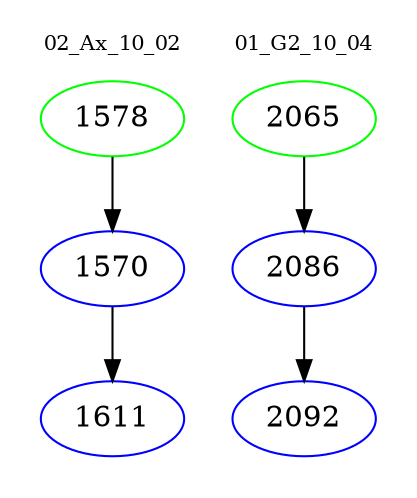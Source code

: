 digraph{
subgraph cluster_0 {
color = white
label = "02_Ax_10_02";
fontsize=10;
T0_1578 [label="1578", color="green"]
T0_1578 -> T0_1570 [color="black"]
T0_1570 [label="1570", color="blue"]
T0_1570 -> T0_1611 [color="black"]
T0_1611 [label="1611", color="blue"]
}
subgraph cluster_1 {
color = white
label = "01_G2_10_04";
fontsize=10;
T1_2065 [label="2065", color="green"]
T1_2065 -> T1_2086 [color="black"]
T1_2086 [label="2086", color="blue"]
T1_2086 -> T1_2092 [color="black"]
T1_2092 [label="2092", color="blue"]
}
}
